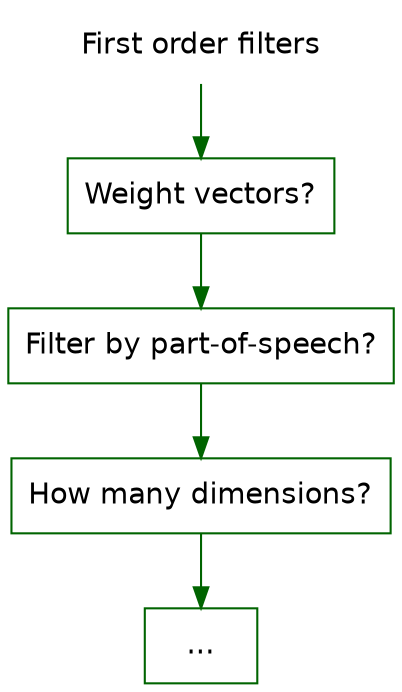 digraph {
  
  graph [layout = dot]
  
  node [
    shape = rectangle,
    color = darkgreen,
    fontname = Helvetica
    ]
    
  d [
    label = "First order filters",
    shape = plaintext
    ]
  e [label = "Weight vectors?"]
  f [label = "Filter by part-of-speech?"]
  g [label = "How many dimensions?"]
  h [label = "..."]
  
  edge [
    color = darkgreen,
    fontname = Helvetica
    ]
  d -> e
  e -> f
  f -> g
  g -> h
  
}